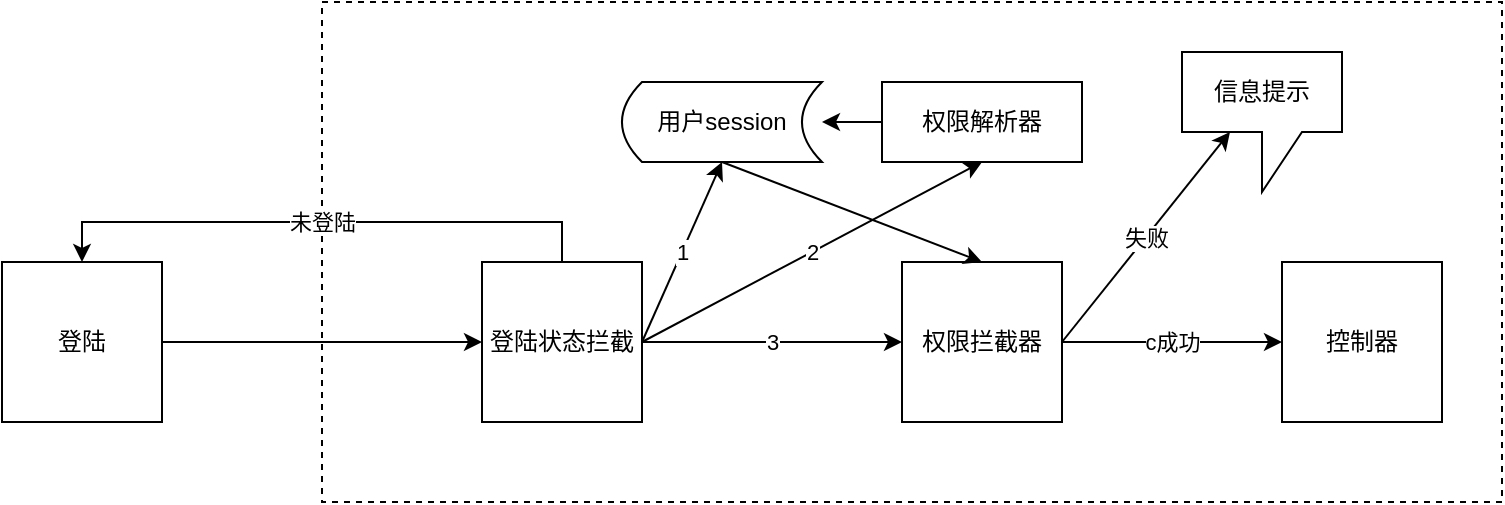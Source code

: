 <mxfile version="12.2.2" type="device" pages="1"><diagram name="Page-1" id="9361dd3d-8414-5efd-6122-117bd74ce7a7"><mxGraphModel dx="907" dy="458" grid="1" gridSize="10" guides="1" tooltips="1" connect="1" arrows="1" fold="1" page="0" pageScale="1.5" pageWidth="826" pageHeight="1169" background="#ffffff" math="0" shadow="0"><root><mxCell id="0"/><mxCell id="1" parent="0"/><mxCell id="BSwKsGyVU0aqAVeUa7pn-100" value="" style="rounded=0;whiteSpace=wrap;html=1;dashed=1;" vertex="1" parent="1"><mxGeometry x="500" y="230" width="590" height="250" as="geometry"/></mxCell><mxCell id="BSwKsGyVU0aqAVeUa7pn-97" style="edgeStyle=orthogonalEdgeStyle;rounded=0;orthogonalLoop=1;jettySize=auto;html=1;entryX=0;entryY=0.5;entryDx=0;entryDy=0;" edge="1" parent="1" source="BSwKsGyVU0aqAVeUa7pn-89" target="BSwKsGyVU0aqAVeUa7pn-92"><mxGeometry relative="1" as="geometry"/></mxCell><mxCell id="BSwKsGyVU0aqAVeUa7pn-89" value="登陆" style="whiteSpace=wrap;html=1;aspect=fixed;" vertex="1" parent="1"><mxGeometry x="340" y="360" width="80" height="80" as="geometry"/></mxCell><mxCell id="BSwKsGyVU0aqAVeUa7pn-94" value="3" style="edgeStyle=orthogonalEdgeStyle;rounded=0;orthogonalLoop=1;jettySize=auto;html=1;entryX=0;entryY=0.5;entryDx=0;entryDy=0;" edge="1" parent="1" source="BSwKsGyVU0aqAVeUa7pn-92" target="BSwKsGyVU0aqAVeUa7pn-93"><mxGeometry relative="1" as="geometry"/></mxCell><mxCell id="BSwKsGyVU0aqAVeUa7pn-98" value="未登陆" style="edgeStyle=orthogonalEdgeStyle;rounded=0;orthogonalLoop=1;jettySize=auto;html=1;exitX=0.5;exitY=0;exitDx=0;exitDy=0;entryX=0.5;entryY=0;entryDx=0;entryDy=0;" edge="1" parent="1" source="BSwKsGyVU0aqAVeUa7pn-92" target="BSwKsGyVU0aqAVeUa7pn-89"><mxGeometry relative="1" as="geometry"/></mxCell><mxCell id="BSwKsGyVU0aqAVeUa7pn-108" value="1" style="edgeStyle=none;rounded=0;orthogonalLoop=1;jettySize=auto;html=1;exitX=1;exitY=0.5;exitDx=0;exitDy=0;entryX=0.5;entryY=1;entryDx=0;entryDy=0;" edge="1" parent="1" source="BSwKsGyVU0aqAVeUa7pn-92" target="BSwKsGyVU0aqAVeUa7pn-104"><mxGeometry relative="1" as="geometry"/></mxCell><mxCell id="BSwKsGyVU0aqAVeUa7pn-109" value="2" style="edgeStyle=none;rounded=0;orthogonalLoop=1;jettySize=auto;html=1;exitX=1;exitY=0.5;exitDx=0;exitDy=0;entryX=0.5;entryY=1;entryDx=0;entryDy=0;" edge="1" parent="1" source="BSwKsGyVU0aqAVeUa7pn-92" target="BSwKsGyVU0aqAVeUa7pn-101"><mxGeometry relative="1" as="geometry"/></mxCell><mxCell id="BSwKsGyVU0aqAVeUa7pn-92" value="登陆状态拦截" style="whiteSpace=wrap;html=1;aspect=fixed;" vertex="1" parent="1"><mxGeometry x="580" y="360" width="80" height="80" as="geometry"/></mxCell><mxCell id="BSwKsGyVU0aqAVeUa7pn-111" value="c成功" style="edgeStyle=none;rounded=0;orthogonalLoop=1;jettySize=auto;html=1;exitX=1;exitY=0.5;exitDx=0;exitDy=0;entryX=0;entryY=0.5;entryDx=0;entryDy=0;" edge="1" parent="1" source="BSwKsGyVU0aqAVeUa7pn-93" target="BSwKsGyVU0aqAVeUa7pn-110"><mxGeometry relative="1" as="geometry"/></mxCell><mxCell id="BSwKsGyVU0aqAVeUa7pn-113" value="失败" style="edgeStyle=none;rounded=0;orthogonalLoop=1;jettySize=auto;html=1;exitX=1;exitY=0.5;exitDx=0;exitDy=0;" edge="1" parent="1" source="BSwKsGyVU0aqAVeUa7pn-93" target="BSwKsGyVU0aqAVeUa7pn-112"><mxGeometry relative="1" as="geometry"/></mxCell><mxCell id="BSwKsGyVU0aqAVeUa7pn-93" value="权限拦截器" style="whiteSpace=wrap;html=1;aspect=fixed;" vertex="1" parent="1"><mxGeometry x="790" y="360" width="80" height="80" as="geometry"/></mxCell><mxCell id="BSwKsGyVU0aqAVeUa7pn-105" style="edgeStyle=none;rounded=0;orthogonalLoop=1;jettySize=auto;html=1;exitX=1;exitY=0.5;exitDx=0;exitDy=0;" edge="1" parent="1" source="BSwKsGyVU0aqAVeUa7pn-101" target="BSwKsGyVU0aqAVeUa7pn-104"><mxGeometry relative="1" as="geometry"/></mxCell><mxCell id="BSwKsGyVU0aqAVeUa7pn-101" value="权限解析器" style="rounded=0;whiteSpace=wrap;html=1;" vertex="1" parent="1"><mxGeometry x="780" y="270" width="100" height="40" as="geometry"/></mxCell><mxCell id="BSwKsGyVU0aqAVeUa7pn-106" style="edgeStyle=none;rounded=0;orthogonalLoop=1;jettySize=auto;html=1;exitX=0.5;exitY=1;exitDx=0;exitDy=0;entryX=0.5;entryY=0;entryDx=0;entryDy=0;" edge="1" parent="1" source="BSwKsGyVU0aqAVeUa7pn-104" target="BSwKsGyVU0aqAVeUa7pn-93"><mxGeometry relative="1" as="geometry"/></mxCell><mxCell id="BSwKsGyVU0aqAVeUa7pn-104" value="用户session" style="shape=dataStorage;whiteSpace=wrap;html=1;" vertex="1" parent="1"><mxGeometry x="650" y="270" width="100" height="40" as="geometry"/></mxCell><mxCell id="BSwKsGyVU0aqAVeUa7pn-110" value="控制器" style="whiteSpace=wrap;html=1;aspect=fixed;" vertex="1" parent="1"><mxGeometry x="980" y="360" width="80" height="80" as="geometry"/></mxCell><mxCell id="BSwKsGyVU0aqAVeUa7pn-112" value="信息提示" style="shape=callout;whiteSpace=wrap;html=1;perimeter=calloutPerimeter;" vertex="1" parent="1"><mxGeometry x="930" y="255" width="80" height="70" as="geometry"/></mxCell></root></mxGraphModel></diagram></mxfile>
